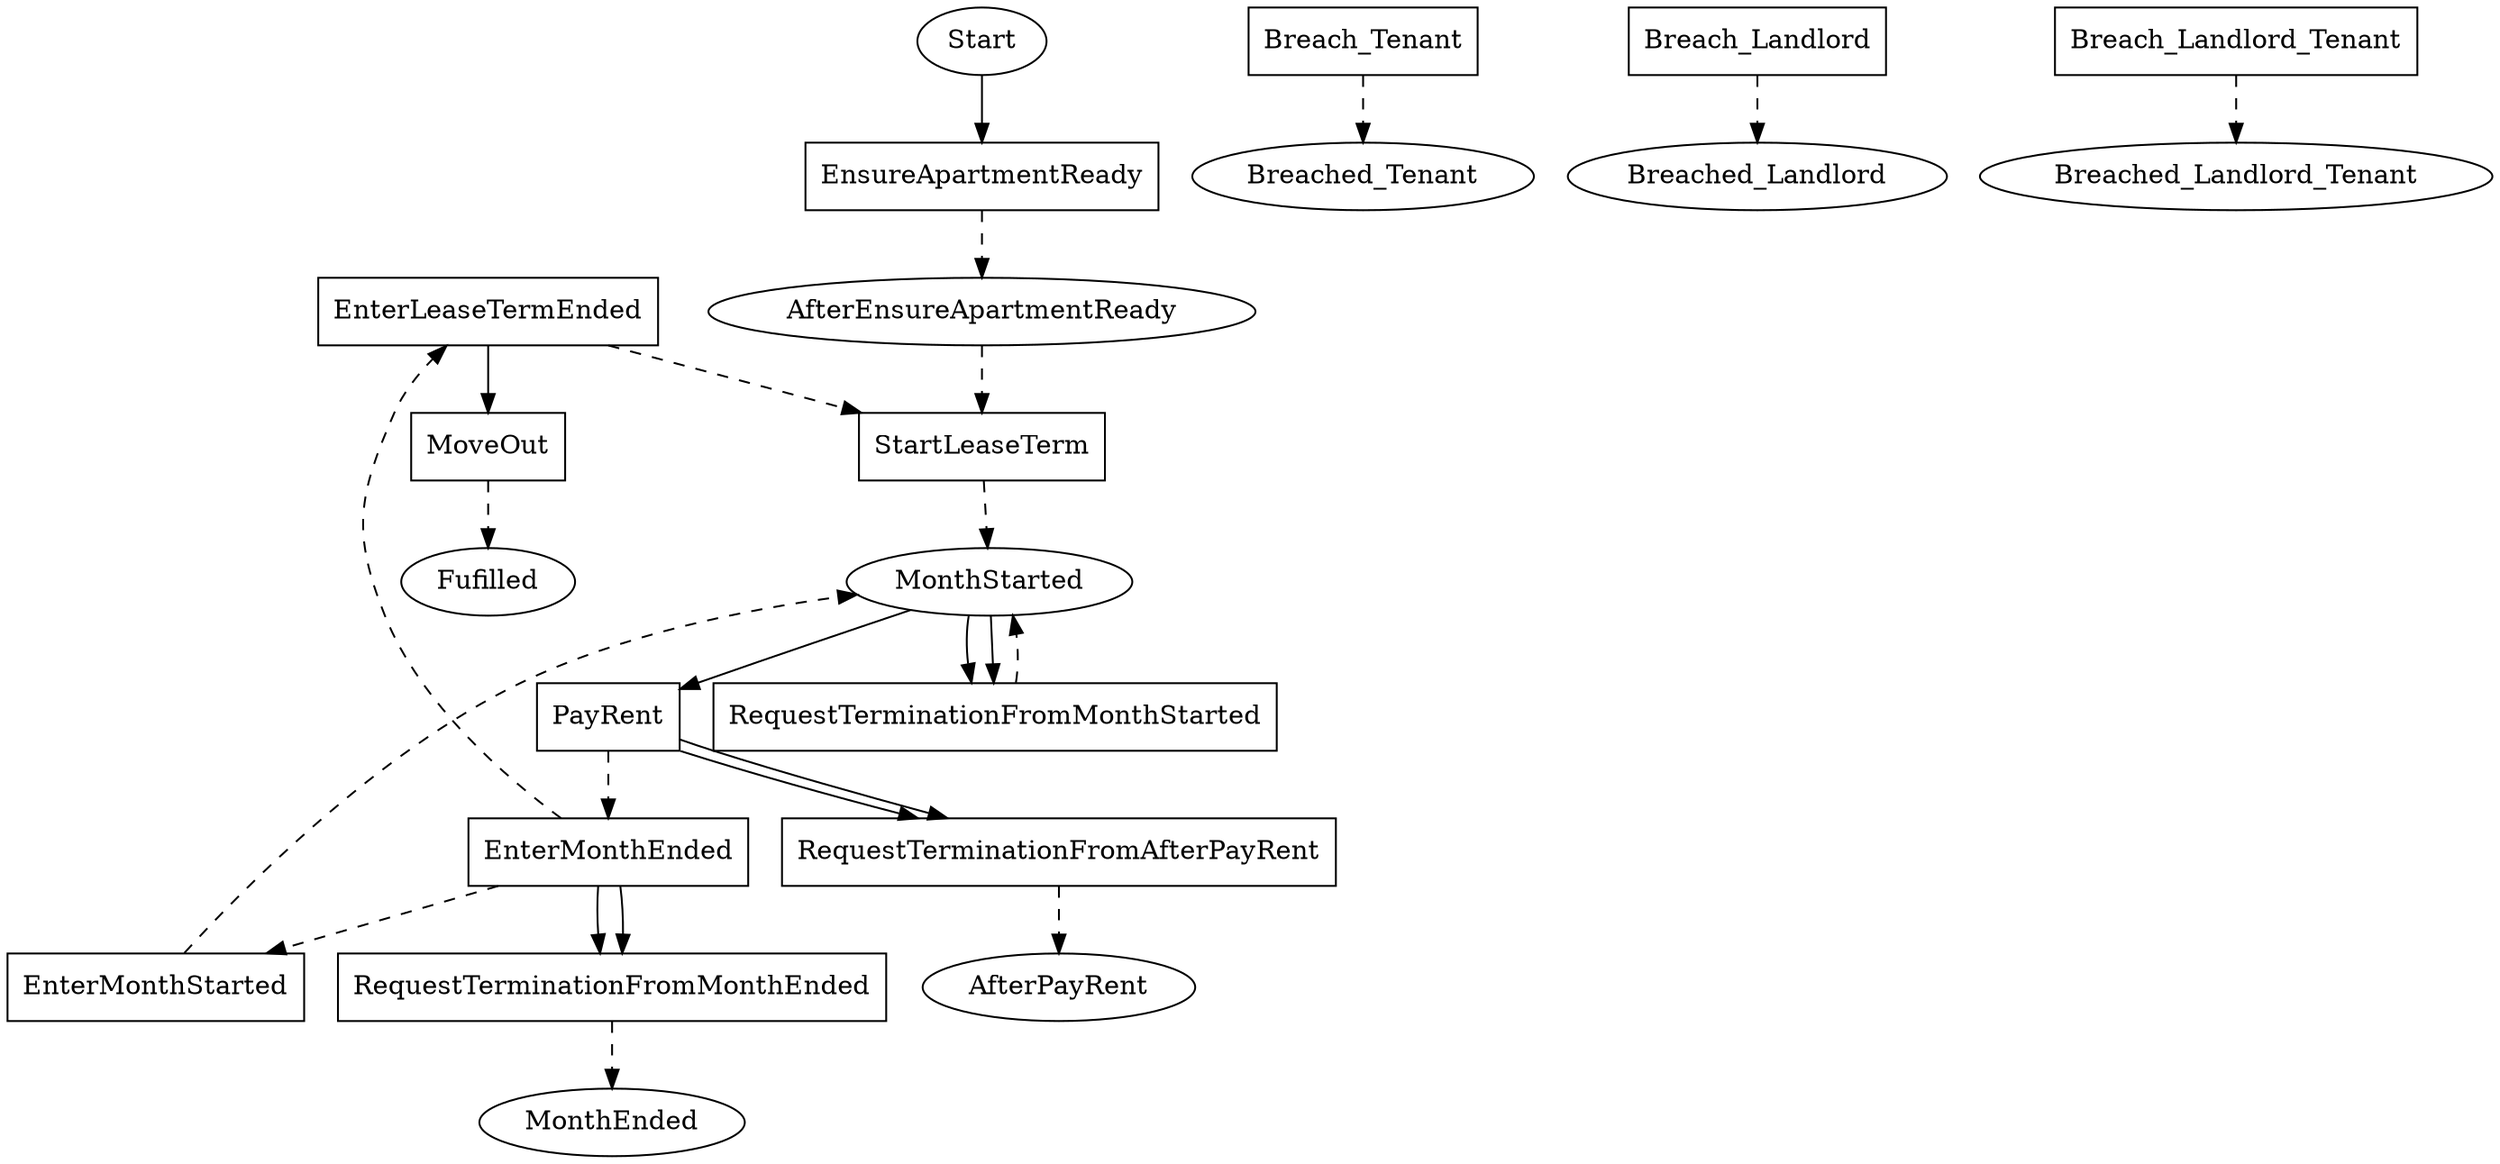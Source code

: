 // THIS IS A GENERATED FILE. DO NOT EDIT.

digraph Lease_Hvitved {    
    Fulfilled[label=Fufilled];
    Start[label=Start];
	AfterEnsureApartmentReady[label=AfterEnsureApartmentReady];
	MonthStarted[label=MonthStarted];
	Breached_Tenant[label=Breached_Tenant];
	Breached_Landlord[label=Breached_Landlord];
	Breached_Landlord_Tenant[label=Breached_Landlord_Tenant]
    
     
    RequestTerminationFromMonthStarted[label=RequestTerminationFromMonthStarted,shape=box];
	RequestTerminationFromAfterPayRent[label=RequestTerminationFromAfterPayRent,shape=box];
	RequestTerminationFromMonthEnded[label=RequestTerminationFromMonthEnded,shape=box];
	EnsureApartmentReady[label=EnsureApartmentReady,shape=box];
	StartLeaseTerm[label=StartLeaseTerm,shape=box];
	EnterMonthStarted[label=EnterMonthStarted,shape=box];
	PayRent[label=PayRent,shape=box];
	EnterMonthEnded[label=EnterMonthEnded,shape=box];
	EnterLeaseTermEnded[label=EnterLeaseTermEnded,shape=box];
	MoveOut[label=MoveOut,shape=box];
	Breach_Tenant[label=Breach_Tenant,shape=box];
	Breach_Landlord[label=Breach_Landlord,shape=box];
	Breach_Landlord_Tenant[label=Breach_Landlord_Tenant,shape=box]    
    
    
    
    Start -> EnsureApartmentReady;
	AfterEnsureApartmentReady -> StartLeaseTerm [style=dashed];
	MonthStarted -> PayRent;
	MonthStarted -> RequestTerminationFromMonthStarted;
	MonthStarted -> RequestTerminationFromMonthStarted;
	PayRent -> EnterMonthEnded [style=dashed];
	PayRent -> RequestTerminationFromAfterPayRent;
	PayRent -> RequestTerminationFromAfterPayRent;
	EnterMonthEnded -> EnterLeaseTermEnded [style=dashed];
	EnterMonthEnded -> EnterMonthStarted [style=dashed];
	EnterMonthEnded -> RequestTerminationFromMonthEnded;
	EnterMonthEnded -> RequestTerminationFromMonthEnded;
	EnterLeaseTermEnded -> MoveOut;
	EnterLeaseTermEnded -> StartLeaseTerm [style=dashed]
    
    RequestTerminationFromMonthStarted -> MonthStarted [style=dashed];
	RequestTerminationFromAfterPayRent -> AfterPayRent [style=dashed];
	RequestTerminationFromMonthEnded -> MonthEnded [style=dashed];
	EnsureApartmentReady -> AfterEnsureApartmentReady [style=dashed];
	StartLeaseTerm -> MonthStarted [style=dashed];
	EnterMonthStarted -> MonthStarted [style=dashed];
	MoveOut -> Fulfilled [style=dashed];
	Breach_Tenant -> Breached_Tenant [style=dashed];
	Breach_Landlord -> Breached_Landlord [style=dashed];
	Breach_Landlord_Tenant -> Breached_Landlord_Tenant [style=dashed];
	     
    
       
}